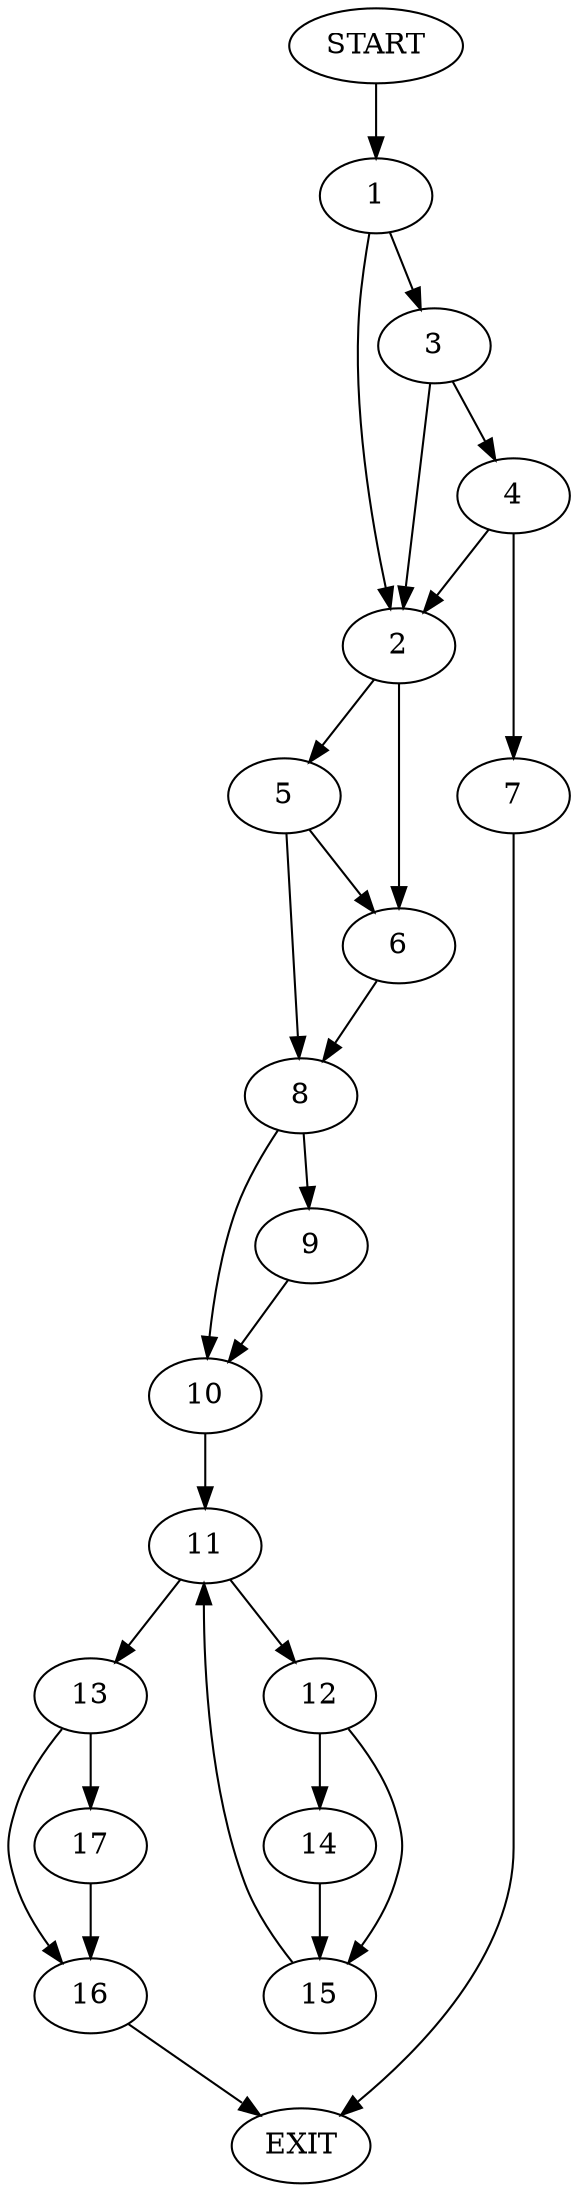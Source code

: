 digraph {
0 [label="START"]
18 [label="EXIT"]
0 -> 1
1 -> 2
1 -> 3
3 -> 2
3 -> 4
2 -> 5
2 -> 6
4 -> 2
4 -> 7
7 -> 18
5 -> 8
5 -> 6
6 -> 8
8 -> 9
8 -> 10
9 -> 10
10 -> 11
11 -> 12
11 -> 13
12 -> 14
12 -> 15
13 -> 16
13 -> 17
15 -> 11
14 -> 15
17 -> 16
16 -> 18
}
